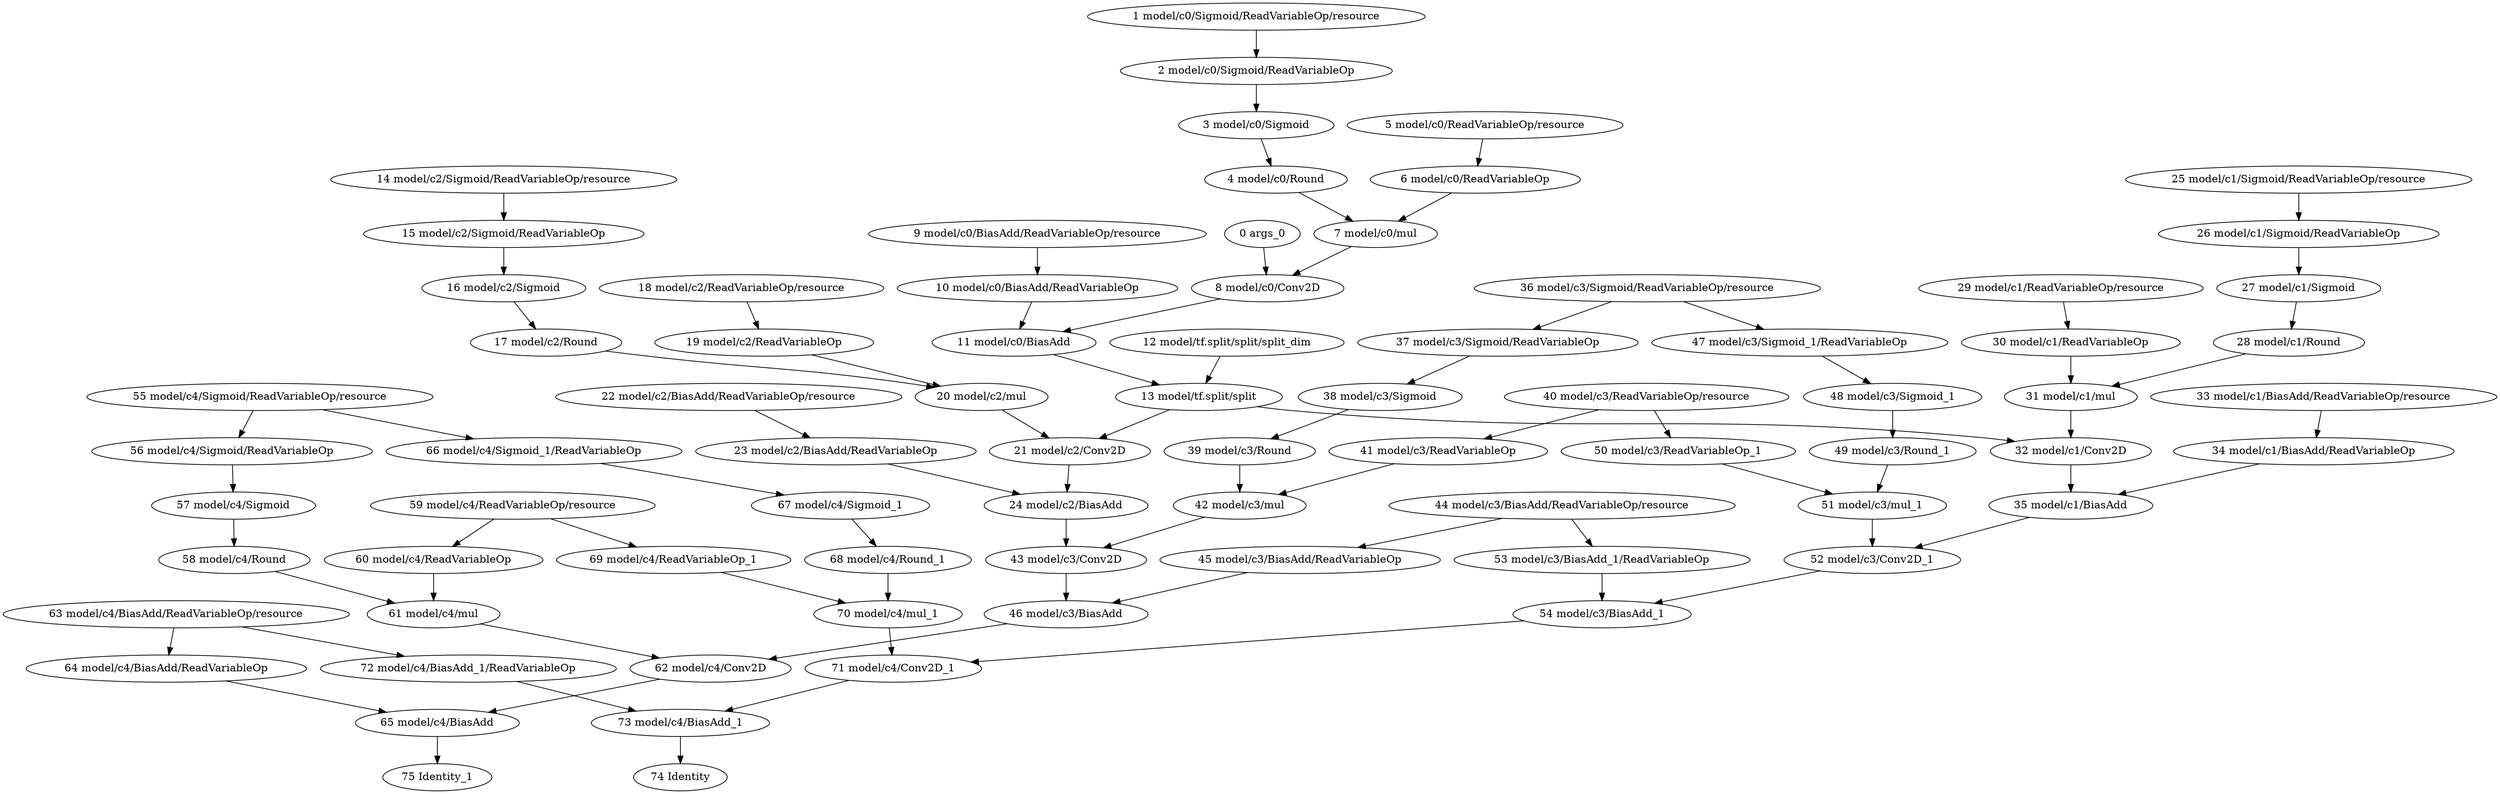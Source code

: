 strict digraph  {
"0 args_0" [id=0, op=Placeholder];
"1 model/c0/Sigmoid/ReadVariableOp/resource" [id=1, op=Placeholder];
"2 model/c0/Sigmoid/ReadVariableOp" [id=2, op=ReadVariableOp];
"3 model/c0/Sigmoid" [id=3, op=Sigmoid];
"4 model/c0/Round" [id=4, op=Round];
"5 model/c0/ReadVariableOp/resource" [id=5, op=Placeholder];
"6 model/c0/ReadVariableOp" [id=6, op=ReadVariableOp];
"7 model/c0/mul" [id=7, op=Mul];
"8 model/c0/Conv2D" [id=8, op=Conv2D];
"9 model/c0/BiasAdd/ReadVariableOp/resource" [id=9, op=Placeholder];
"10 model/c0/BiasAdd/ReadVariableOp" [id=10, op=ReadVariableOp];
"11 model/c0/BiasAdd" [id=11, op=BiasAdd];
"12 model/tf.split/split/split_dim" [id=12, op=Const];
"13 model/tf.split/split" [id=13, op=Split];
"14 model/c2/Sigmoid/ReadVariableOp/resource" [id=14, op=Placeholder];
"15 model/c2/Sigmoid/ReadVariableOp" [id=15, op=ReadVariableOp];
"16 model/c2/Sigmoid" [id=16, op=Sigmoid];
"17 model/c2/Round" [id=17, op=Round];
"18 model/c2/ReadVariableOp/resource" [id=18, op=Placeholder];
"19 model/c2/ReadVariableOp" [id=19, op=ReadVariableOp];
"20 model/c2/mul" [id=20, op=Mul];
"21 model/c2/Conv2D" [id=21, op=Conv2D];
"22 model/c2/BiasAdd/ReadVariableOp/resource" [id=22, op=Placeholder];
"23 model/c2/BiasAdd/ReadVariableOp" [id=23, op=ReadVariableOp];
"24 model/c2/BiasAdd" [id=24, op=BiasAdd];
"25 model/c1/Sigmoid/ReadVariableOp/resource" [id=25, op=Placeholder];
"26 model/c1/Sigmoid/ReadVariableOp" [id=26, op=ReadVariableOp];
"27 model/c1/Sigmoid" [id=27, op=Sigmoid];
"28 model/c1/Round" [id=28, op=Round];
"29 model/c1/ReadVariableOp/resource" [id=29, op=Placeholder];
"30 model/c1/ReadVariableOp" [id=30, op=ReadVariableOp];
"31 model/c1/mul" [id=31, op=Mul];
"32 model/c1/Conv2D" [id=32, op=Conv2D];
"33 model/c1/BiasAdd/ReadVariableOp/resource" [id=33, op=Placeholder];
"34 model/c1/BiasAdd/ReadVariableOp" [id=34, op=ReadVariableOp];
"35 model/c1/BiasAdd" [id=35, op=BiasAdd];
"36 model/c3/Sigmoid/ReadVariableOp/resource" [id=36, op=Placeholder];
"37 model/c3/Sigmoid/ReadVariableOp" [id=37, op=ReadVariableOp];
"38 model/c3/Sigmoid" [id=38, op=Sigmoid];
"39 model/c3/Round" [id=39, op=Round];
"40 model/c3/ReadVariableOp/resource" [id=40, op=Placeholder];
"41 model/c3/ReadVariableOp" [id=41, op=ReadVariableOp];
"42 model/c3/mul" [id=42, op=Mul];
"43 model/c3/Conv2D" [id=43, op=Conv2D];
"44 model/c3/BiasAdd/ReadVariableOp/resource" [id=44, op=Placeholder];
"45 model/c3/BiasAdd/ReadVariableOp" [id=45, op=ReadVariableOp];
"46 model/c3/BiasAdd" [id=46, op=BiasAdd];
"47 model/c3/Sigmoid_1/ReadVariableOp" [id=47, op=ReadVariableOp];
"48 model/c3/Sigmoid_1" [id=48, op=Sigmoid];
"49 model/c3/Round_1" [id=49, op=Round];
"50 model/c3/ReadVariableOp_1" [id=50, op=ReadVariableOp];
"51 model/c3/mul_1" [id=51, op=Mul];
"52 model/c3/Conv2D_1" [id=52, op=Conv2D];
"53 model/c3/BiasAdd_1/ReadVariableOp" [id=53, op=ReadVariableOp];
"54 model/c3/BiasAdd_1" [id=54, op=BiasAdd];
"55 model/c4/Sigmoid/ReadVariableOp/resource" [id=55, op=Placeholder];
"56 model/c4/Sigmoid/ReadVariableOp" [id=56, op=ReadVariableOp];
"57 model/c4/Sigmoid" [id=57, op=Sigmoid];
"58 model/c4/Round" [id=58, op=Round];
"59 model/c4/ReadVariableOp/resource" [id=59, op=Placeholder];
"60 model/c4/ReadVariableOp" [id=60, op=ReadVariableOp];
"61 model/c4/mul" [id=61, op=Mul];
"62 model/c4/Conv2D" [id=62, op=Conv2D];
"63 model/c4/BiasAdd/ReadVariableOp/resource" [id=63, op=Placeholder];
"64 model/c4/BiasAdd/ReadVariableOp" [id=64, op=ReadVariableOp];
"65 model/c4/BiasAdd" [id=65, op=BiasAdd];
"66 model/c4/Sigmoid_1/ReadVariableOp" [id=66, op=ReadVariableOp];
"67 model/c4/Sigmoid_1" [id=67, op=Sigmoid];
"68 model/c4/Round_1" [id=68, op=Round];
"69 model/c4/ReadVariableOp_1" [id=69, op=ReadVariableOp];
"70 model/c4/mul_1" [id=70, op=Mul];
"71 model/c4/Conv2D_1" [id=71, op=Conv2D];
"72 model/c4/BiasAdd_1/ReadVariableOp" [id=72, op=ReadVariableOp];
"73 model/c4/BiasAdd_1" [id=73, op=BiasAdd];
"74 Identity" [id=74, op=Identity];
"75 Identity_1" [id=75, op=Identity];
"0 args_0" -> "8 model/c0/Conv2D";
"1 model/c0/Sigmoid/ReadVariableOp/resource" -> "2 model/c0/Sigmoid/ReadVariableOp";
"2 model/c0/Sigmoid/ReadVariableOp" -> "3 model/c0/Sigmoid";
"3 model/c0/Sigmoid" -> "4 model/c0/Round";
"4 model/c0/Round" -> "7 model/c0/mul";
"5 model/c0/ReadVariableOp/resource" -> "6 model/c0/ReadVariableOp";
"6 model/c0/ReadVariableOp" -> "7 model/c0/mul";
"7 model/c0/mul" -> "8 model/c0/Conv2D";
"8 model/c0/Conv2D" -> "11 model/c0/BiasAdd";
"9 model/c0/BiasAdd/ReadVariableOp/resource" -> "10 model/c0/BiasAdd/ReadVariableOp";
"10 model/c0/BiasAdd/ReadVariableOp" -> "11 model/c0/BiasAdd";
"11 model/c0/BiasAdd" -> "13 model/tf.split/split";
"12 model/tf.split/split/split_dim" -> "13 model/tf.split/split";
"13 model/tf.split/split" -> "21 model/c2/Conv2D";
"13 model/tf.split/split" -> "32 model/c1/Conv2D";
"14 model/c2/Sigmoid/ReadVariableOp/resource" -> "15 model/c2/Sigmoid/ReadVariableOp";
"15 model/c2/Sigmoid/ReadVariableOp" -> "16 model/c2/Sigmoid";
"16 model/c2/Sigmoid" -> "17 model/c2/Round";
"17 model/c2/Round" -> "20 model/c2/mul";
"18 model/c2/ReadVariableOp/resource" -> "19 model/c2/ReadVariableOp";
"19 model/c2/ReadVariableOp" -> "20 model/c2/mul";
"20 model/c2/mul" -> "21 model/c2/Conv2D";
"21 model/c2/Conv2D" -> "24 model/c2/BiasAdd";
"22 model/c2/BiasAdd/ReadVariableOp/resource" -> "23 model/c2/BiasAdd/ReadVariableOp";
"23 model/c2/BiasAdd/ReadVariableOp" -> "24 model/c2/BiasAdd";
"24 model/c2/BiasAdd" -> "43 model/c3/Conv2D";
"25 model/c1/Sigmoid/ReadVariableOp/resource" -> "26 model/c1/Sigmoid/ReadVariableOp";
"26 model/c1/Sigmoid/ReadVariableOp" -> "27 model/c1/Sigmoid";
"27 model/c1/Sigmoid" -> "28 model/c1/Round";
"28 model/c1/Round" -> "31 model/c1/mul";
"29 model/c1/ReadVariableOp/resource" -> "30 model/c1/ReadVariableOp";
"30 model/c1/ReadVariableOp" -> "31 model/c1/mul";
"31 model/c1/mul" -> "32 model/c1/Conv2D";
"32 model/c1/Conv2D" -> "35 model/c1/BiasAdd";
"33 model/c1/BiasAdd/ReadVariableOp/resource" -> "34 model/c1/BiasAdd/ReadVariableOp";
"34 model/c1/BiasAdd/ReadVariableOp" -> "35 model/c1/BiasAdd";
"35 model/c1/BiasAdd" -> "52 model/c3/Conv2D_1";
"36 model/c3/Sigmoid/ReadVariableOp/resource" -> "37 model/c3/Sigmoid/ReadVariableOp";
"36 model/c3/Sigmoid/ReadVariableOp/resource" -> "47 model/c3/Sigmoid_1/ReadVariableOp";
"37 model/c3/Sigmoid/ReadVariableOp" -> "38 model/c3/Sigmoid";
"38 model/c3/Sigmoid" -> "39 model/c3/Round";
"39 model/c3/Round" -> "42 model/c3/mul";
"40 model/c3/ReadVariableOp/resource" -> "41 model/c3/ReadVariableOp";
"40 model/c3/ReadVariableOp/resource" -> "50 model/c3/ReadVariableOp_1";
"41 model/c3/ReadVariableOp" -> "42 model/c3/mul";
"42 model/c3/mul" -> "43 model/c3/Conv2D";
"43 model/c3/Conv2D" -> "46 model/c3/BiasAdd";
"44 model/c3/BiasAdd/ReadVariableOp/resource" -> "45 model/c3/BiasAdd/ReadVariableOp";
"44 model/c3/BiasAdd/ReadVariableOp/resource" -> "53 model/c3/BiasAdd_1/ReadVariableOp";
"45 model/c3/BiasAdd/ReadVariableOp" -> "46 model/c3/BiasAdd";
"46 model/c3/BiasAdd" -> "62 model/c4/Conv2D";
"47 model/c3/Sigmoid_1/ReadVariableOp" -> "48 model/c3/Sigmoid_1";
"48 model/c3/Sigmoid_1" -> "49 model/c3/Round_1";
"49 model/c3/Round_1" -> "51 model/c3/mul_1";
"50 model/c3/ReadVariableOp_1" -> "51 model/c3/mul_1";
"51 model/c3/mul_1" -> "52 model/c3/Conv2D_1";
"52 model/c3/Conv2D_1" -> "54 model/c3/BiasAdd_1";
"53 model/c3/BiasAdd_1/ReadVariableOp" -> "54 model/c3/BiasAdd_1";
"54 model/c3/BiasAdd_1" -> "71 model/c4/Conv2D_1";
"55 model/c4/Sigmoid/ReadVariableOp/resource" -> "56 model/c4/Sigmoid/ReadVariableOp";
"55 model/c4/Sigmoid/ReadVariableOp/resource" -> "66 model/c4/Sigmoid_1/ReadVariableOp";
"56 model/c4/Sigmoid/ReadVariableOp" -> "57 model/c4/Sigmoid";
"57 model/c4/Sigmoid" -> "58 model/c4/Round";
"58 model/c4/Round" -> "61 model/c4/mul";
"59 model/c4/ReadVariableOp/resource" -> "60 model/c4/ReadVariableOp";
"59 model/c4/ReadVariableOp/resource" -> "69 model/c4/ReadVariableOp_1";
"60 model/c4/ReadVariableOp" -> "61 model/c4/mul";
"61 model/c4/mul" -> "62 model/c4/Conv2D";
"62 model/c4/Conv2D" -> "65 model/c4/BiasAdd";
"63 model/c4/BiasAdd/ReadVariableOp/resource" -> "64 model/c4/BiasAdd/ReadVariableOp";
"63 model/c4/BiasAdd/ReadVariableOp/resource" -> "72 model/c4/BiasAdd_1/ReadVariableOp";
"64 model/c4/BiasAdd/ReadVariableOp" -> "65 model/c4/BiasAdd";
"65 model/c4/BiasAdd" -> "75 Identity_1";
"66 model/c4/Sigmoid_1/ReadVariableOp" -> "67 model/c4/Sigmoid_1";
"67 model/c4/Sigmoid_1" -> "68 model/c4/Round_1";
"68 model/c4/Round_1" -> "70 model/c4/mul_1";
"69 model/c4/ReadVariableOp_1" -> "70 model/c4/mul_1";
"70 model/c4/mul_1" -> "71 model/c4/Conv2D_1";
"71 model/c4/Conv2D_1" -> "73 model/c4/BiasAdd_1";
"72 model/c4/BiasAdd_1/ReadVariableOp" -> "73 model/c4/BiasAdd_1";
"73 model/c4/BiasAdd_1" -> "74 Identity";
}
